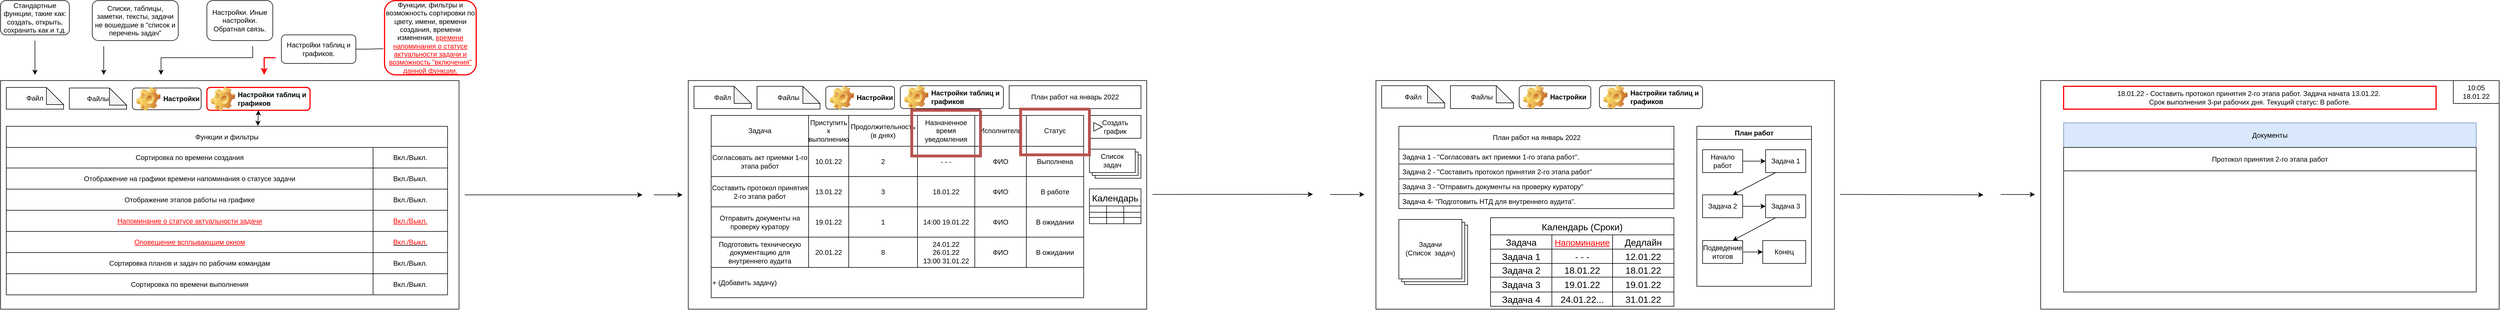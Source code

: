 <mxfile version="24.1.0" type="device">
  <diagram name="Страница — 1" id="wrcG8qeUlrA2TCnfavbC">
    <mxGraphModel dx="1114" dy="709" grid="1" gridSize="10" guides="1" tooltips="1" connect="1" arrows="1" fold="1" page="1" pageScale="1" pageWidth="1169" pageHeight="827" math="0" shadow="0">
      <root>
        <mxCell id="0" />
        <mxCell id="1" parent="0" />
        <mxCell id="ijdiBSMjXIEksHt79I9u-1" value="" style="rounded=0;whiteSpace=wrap;html=1;" parent="1" vertex="1">
          <mxGeometry x="2440" y="160" width="800" height="400" as="geometry" />
        </mxCell>
        <mxCell id="ijdiBSMjXIEksHt79I9u-2" value="" style="rounded=0;whiteSpace=wrap;html=1;" parent="1" vertex="1">
          <mxGeometry x="1240" y="160" width="800" height="400" as="geometry" />
        </mxCell>
        <mxCell id="ijdiBSMjXIEksHt79I9u-3" value="" style="rounded=0;whiteSpace=wrap;html=1;" parent="1" vertex="1">
          <mxGeometry x="40" y="160" width="800" height="400" as="geometry" />
        </mxCell>
        <mxCell id="ijdiBSMjXIEksHt79I9u-16" value="" style="verticalLabelPosition=bottom;verticalAlign=top;html=1;shape=mxgraph.basic.layered_rect;dx=10;outlineConnect=0;whiteSpace=wrap;" parent="1" vertex="1">
          <mxGeometry x="2480" y="403" width="120" height="114" as="geometry" />
        </mxCell>
        <mxCell id="ijdiBSMjXIEksHt79I9u-17" value="Задачи (Список&amp;nbsp; задач)" style="text;html=1;align=center;verticalAlign=middle;whiteSpace=wrap;rounded=0;" parent="1" vertex="1">
          <mxGeometry x="2490" y="424" width="90" height="60" as="geometry" />
        </mxCell>
        <mxCell id="ijdiBSMjXIEksHt79I9u-18" value="Календарь (Сроки)" style="shape=table;startSize=30;container=1;collapsible=0;childLayout=tableLayout;strokeColor=default;fontSize=16;" parent="1" vertex="1">
          <mxGeometry x="2640" y="400" width="320" height="155" as="geometry" />
        </mxCell>
        <mxCell id="SkQsY1CltA6RGCCleW-o-102" style="shape=tableRow;horizontal=0;startSize=0;swimlaneHead=0;swimlaneBody=0;strokeColor=inherit;top=0;left=0;bottom=0;right=0;collapsible=0;dropTarget=0;fillColor=none;points=[[0,0.5],[1,0.5]];portConstraint=eastwest;fontSize=16;" vertex="1" parent="ijdiBSMjXIEksHt79I9u-18">
          <mxGeometry y="30" width="320" height="25" as="geometry" />
        </mxCell>
        <mxCell id="SkQsY1CltA6RGCCleW-o-103" value="Задача" style="shape=partialRectangle;html=1;whiteSpace=wrap;connectable=0;strokeColor=inherit;overflow=hidden;fillColor=none;top=0;left=0;bottom=0;right=0;pointerEvents=1;fontSize=16;" vertex="1" parent="SkQsY1CltA6RGCCleW-o-102">
          <mxGeometry width="107" height="25" as="geometry">
            <mxRectangle width="107" height="25" as="alternateBounds" />
          </mxGeometry>
        </mxCell>
        <mxCell id="SkQsY1CltA6RGCCleW-o-104" value="&lt;font color=&quot;#ff0000&quot; style=&quot;font-size: 15px;&quot;&gt;&lt;u&gt;Напоминание&lt;/u&gt;&lt;/font&gt;" style="shape=partialRectangle;html=1;whiteSpace=wrap;connectable=0;strokeColor=inherit;overflow=hidden;fillColor=none;top=0;left=0;bottom=0;right=0;pointerEvents=1;fontSize=16;" vertex="1" parent="SkQsY1CltA6RGCCleW-o-102">
          <mxGeometry x="107" width="106" height="25" as="geometry">
            <mxRectangle width="106" height="25" as="alternateBounds" />
          </mxGeometry>
        </mxCell>
        <mxCell id="SkQsY1CltA6RGCCleW-o-105" value="Дедлайн" style="shape=partialRectangle;html=1;whiteSpace=wrap;connectable=0;strokeColor=inherit;overflow=hidden;fillColor=none;top=0;left=0;bottom=0;right=0;pointerEvents=1;fontSize=16;" vertex="1" parent="SkQsY1CltA6RGCCleW-o-102">
          <mxGeometry x="213" width="107" height="25" as="geometry">
            <mxRectangle width="107" height="25" as="alternateBounds" />
          </mxGeometry>
        </mxCell>
        <mxCell id="ijdiBSMjXIEksHt79I9u-19" value="" style="shape=tableRow;horizontal=0;startSize=0;swimlaneHead=0;swimlaneBody=0;strokeColor=inherit;top=0;left=0;bottom=0;right=0;collapsible=0;dropTarget=0;fillColor=none;points=[[0,0.5],[1,0.5]];portConstraint=eastwest;fontSize=16;" parent="ijdiBSMjXIEksHt79I9u-18" vertex="1">
          <mxGeometry y="55" width="320" height="25" as="geometry" />
        </mxCell>
        <mxCell id="ijdiBSMjXIEksHt79I9u-20" value="Задача 1" style="shape=partialRectangle;html=1;whiteSpace=wrap;connectable=0;strokeColor=inherit;overflow=hidden;fillColor=none;top=0;left=0;bottom=0;right=0;pointerEvents=1;fontSize=16;" parent="ijdiBSMjXIEksHt79I9u-19" vertex="1">
          <mxGeometry width="107" height="25" as="geometry">
            <mxRectangle width="107" height="25" as="alternateBounds" />
          </mxGeometry>
        </mxCell>
        <mxCell id="ijdiBSMjXIEksHt79I9u-21" value="- - -" style="shape=partialRectangle;html=1;whiteSpace=wrap;connectable=0;strokeColor=inherit;overflow=hidden;fillColor=none;top=0;left=0;bottom=0;right=0;pointerEvents=1;fontSize=16;" parent="ijdiBSMjXIEksHt79I9u-19" vertex="1">
          <mxGeometry x="107" width="106" height="25" as="geometry">
            <mxRectangle width="106" height="25" as="alternateBounds" />
          </mxGeometry>
        </mxCell>
        <mxCell id="ijdiBSMjXIEksHt79I9u-22" value="12.01.22" style="shape=partialRectangle;html=1;whiteSpace=wrap;connectable=0;strokeColor=inherit;overflow=hidden;fillColor=none;top=0;left=0;bottom=0;right=0;pointerEvents=1;fontSize=16;" parent="ijdiBSMjXIEksHt79I9u-19" vertex="1">
          <mxGeometry x="213" width="107" height="25" as="geometry">
            <mxRectangle width="107" height="25" as="alternateBounds" />
          </mxGeometry>
        </mxCell>
        <mxCell id="ijdiBSMjXIEksHt79I9u-23" value="" style="shape=tableRow;horizontal=0;startSize=0;swimlaneHead=0;swimlaneBody=0;strokeColor=inherit;top=0;left=0;bottom=0;right=0;collapsible=0;dropTarget=0;fillColor=none;points=[[0,0.5],[1,0.5]];portConstraint=eastwest;fontSize=16;" parent="ijdiBSMjXIEksHt79I9u-18" vertex="1">
          <mxGeometry y="80" width="320" height="24" as="geometry" />
        </mxCell>
        <mxCell id="ijdiBSMjXIEksHt79I9u-24" value="Задача 2" style="shape=partialRectangle;html=1;whiteSpace=wrap;connectable=0;strokeColor=inherit;overflow=hidden;fillColor=none;top=0;left=0;bottom=0;right=0;pointerEvents=1;fontSize=16;" parent="ijdiBSMjXIEksHt79I9u-23" vertex="1">
          <mxGeometry width="107" height="24" as="geometry">
            <mxRectangle width="107" height="24" as="alternateBounds" />
          </mxGeometry>
        </mxCell>
        <mxCell id="ijdiBSMjXIEksHt79I9u-25" value="18.01.22" style="shape=partialRectangle;html=1;whiteSpace=wrap;connectable=0;strokeColor=inherit;overflow=hidden;fillColor=none;top=0;left=0;bottom=0;right=0;pointerEvents=1;fontSize=16;" parent="ijdiBSMjXIEksHt79I9u-23" vertex="1">
          <mxGeometry x="107" width="106" height="24" as="geometry">
            <mxRectangle width="106" height="24" as="alternateBounds" />
          </mxGeometry>
        </mxCell>
        <mxCell id="ijdiBSMjXIEksHt79I9u-26" value="18.01.22" style="shape=partialRectangle;html=1;whiteSpace=wrap;connectable=0;strokeColor=inherit;overflow=hidden;fillColor=none;top=0;left=0;bottom=0;right=0;pointerEvents=1;fontSize=16;" parent="ijdiBSMjXIEksHt79I9u-23" vertex="1">
          <mxGeometry x="213" width="107" height="24" as="geometry">
            <mxRectangle width="107" height="24" as="alternateBounds" />
          </mxGeometry>
        </mxCell>
        <mxCell id="ijdiBSMjXIEksHt79I9u-27" value="" style="shape=tableRow;horizontal=0;startSize=0;swimlaneHead=0;swimlaneBody=0;strokeColor=inherit;top=0;left=0;bottom=0;right=0;collapsible=0;dropTarget=0;fillColor=none;points=[[0,0.5],[1,0.5]];portConstraint=eastwest;fontSize=16;" parent="ijdiBSMjXIEksHt79I9u-18" vertex="1">
          <mxGeometry y="104" width="320" height="26" as="geometry" />
        </mxCell>
        <mxCell id="ijdiBSMjXIEksHt79I9u-28" value="Задача 3" style="shape=partialRectangle;html=1;whiteSpace=wrap;connectable=0;strokeColor=inherit;overflow=hidden;fillColor=none;top=0;left=0;bottom=0;right=0;pointerEvents=1;fontSize=16;" parent="ijdiBSMjXIEksHt79I9u-27" vertex="1">
          <mxGeometry width="107" height="26" as="geometry">
            <mxRectangle width="107" height="26" as="alternateBounds" />
          </mxGeometry>
        </mxCell>
        <mxCell id="ijdiBSMjXIEksHt79I9u-29" value="19.01.22" style="shape=partialRectangle;html=1;whiteSpace=wrap;connectable=0;strokeColor=inherit;overflow=hidden;fillColor=none;top=0;left=0;bottom=0;right=0;pointerEvents=1;fontSize=16;" parent="ijdiBSMjXIEksHt79I9u-27" vertex="1">
          <mxGeometry x="107" width="106" height="26" as="geometry">
            <mxRectangle width="106" height="26" as="alternateBounds" />
          </mxGeometry>
        </mxCell>
        <mxCell id="ijdiBSMjXIEksHt79I9u-30" value="19.01.22" style="shape=partialRectangle;html=1;whiteSpace=wrap;connectable=0;strokeColor=inherit;overflow=hidden;fillColor=none;top=0;left=0;bottom=0;right=0;pointerEvents=1;fontSize=16;" parent="ijdiBSMjXIEksHt79I9u-27" vertex="1">
          <mxGeometry x="213" width="107" height="26" as="geometry">
            <mxRectangle width="107" height="26" as="alternateBounds" />
          </mxGeometry>
        </mxCell>
        <mxCell id="SkQsY1CltA6RGCCleW-o-97" style="shape=tableRow;horizontal=0;startSize=0;swimlaneHead=0;swimlaneBody=0;strokeColor=inherit;top=0;left=0;bottom=0;right=0;collapsible=0;dropTarget=0;fillColor=none;points=[[0,0.5],[1,0.5]];portConstraint=eastwest;fontSize=16;" vertex="1" parent="ijdiBSMjXIEksHt79I9u-18">
          <mxGeometry y="130" width="320" height="25" as="geometry" />
        </mxCell>
        <mxCell id="SkQsY1CltA6RGCCleW-o-98" value="Задача 4" style="shape=partialRectangle;html=1;whiteSpace=wrap;connectable=0;strokeColor=inherit;overflow=hidden;fillColor=none;top=0;left=0;bottom=0;right=0;pointerEvents=1;fontSize=16;" vertex="1" parent="SkQsY1CltA6RGCCleW-o-97">
          <mxGeometry width="107" height="25" as="geometry">
            <mxRectangle width="107" height="25" as="alternateBounds" />
          </mxGeometry>
        </mxCell>
        <mxCell id="SkQsY1CltA6RGCCleW-o-99" value="24.01.22..." style="shape=partialRectangle;html=1;whiteSpace=wrap;connectable=0;strokeColor=inherit;overflow=hidden;fillColor=none;top=0;left=0;bottom=0;right=0;pointerEvents=1;fontSize=16;" vertex="1" parent="SkQsY1CltA6RGCCleW-o-97">
          <mxGeometry x="107" width="106" height="25" as="geometry">
            <mxRectangle width="106" height="25" as="alternateBounds" />
          </mxGeometry>
        </mxCell>
        <mxCell id="SkQsY1CltA6RGCCleW-o-100" value="31.01.22" style="shape=partialRectangle;html=1;whiteSpace=wrap;connectable=0;strokeColor=inherit;overflow=hidden;fillColor=none;top=0;left=0;bottom=0;right=0;pointerEvents=1;fontSize=16;" vertex="1" parent="SkQsY1CltA6RGCCleW-o-97">
          <mxGeometry x="213" width="107" height="25" as="geometry">
            <mxRectangle width="107" height="25" as="alternateBounds" />
          </mxGeometry>
        </mxCell>
        <mxCell id="ijdiBSMjXIEksHt79I9u-31" value="Настройки" style="label;whiteSpace=wrap;html=1;image=img/clipart/Gear_128x128.png" parent="1" vertex="1">
          <mxGeometry x="2690" y="169" width="125" height="40" as="geometry" />
        </mxCell>
        <mxCell id="ijdiBSMjXIEksHt79I9u-41" value="План работ на январь 2022" style="swimlane;fontStyle=0;childLayout=stackLayout;horizontal=1;startSize=40;fillColor=none;horizontalStack=0;resizeParent=1;resizeParentMax=0;resizeLast=0;collapsible=1;marginBottom=0;html=1;" parent="1" vertex="1">
          <mxGeometry x="2480" y="240" width="480" height="144" as="geometry">
            <mxRectangle x="80" y="240" width="90" height="40" as="alternateBounds" />
          </mxGeometry>
        </mxCell>
        <mxCell id="ijdiBSMjXIEksHt79I9u-42" value="Задача 1 - &quot;Согласовать акт приемки 1-го этапа работ&quot;." style="text;strokeColor=default;fillColor=none;align=left;verticalAlign=top;spacingLeft=4;spacingRight=4;overflow=hidden;rotatable=0;points=[[0,0.5],[1,0.5]];portConstraint=eastwest;whiteSpace=wrap;html=1;" parent="ijdiBSMjXIEksHt79I9u-41" vertex="1">
          <mxGeometry y="40" width="480" height="26" as="geometry" />
        </mxCell>
        <mxCell id="ijdiBSMjXIEksHt79I9u-43" value="Задача 2 - &quot;Составить протокол принятия 2-го этапа работ&quot;" style="text;strokeColor=default;fillColor=none;align=left;verticalAlign=top;spacingLeft=4;spacingRight=4;overflow=hidden;rotatable=0;points=[[0,0.5],[1,0.5]];portConstraint=eastwest;whiteSpace=wrap;html=1;" parent="ijdiBSMjXIEksHt79I9u-41" vertex="1">
          <mxGeometry y="66" width="480" height="26" as="geometry" />
        </mxCell>
        <mxCell id="ijdiBSMjXIEksHt79I9u-44" value="Задача 3 - &quot;Отправить документы на проверку куратору&quot;" style="text;strokeColor=default;fillColor=none;align=left;verticalAlign=top;spacingLeft=4;spacingRight=4;overflow=hidden;rotatable=0;points=[[0,0.5],[1,0.5]];portConstraint=eastwest;whiteSpace=wrap;html=1;labelBorderColor=none;" parent="ijdiBSMjXIEksHt79I9u-41" vertex="1">
          <mxGeometry y="92" width="480" height="26" as="geometry" />
        </mxCell>
        <mxCell id="SkQsY1CltA6RGCCleW-o-2" value="Задача 4- &quot;Подготовить НТД для внутреннего аудита&quot;." style="text;strokeColor=default;fillColor=none;align=left;verticalAlign=top;spacingLeft=4;spacingRight=4;overflow=hidden;rotatable=0;points=[[0,0.5],[1,0.5]];portConstraint=eastwest;whiteSpace=wrap;html=1;labelBorderColor=none;" vertex="1" parent="ijdiBSMjXIEksHt79I9u-41">
          <mxGeometry y="118" width="480" height="26" as="geometry" />
        </mxCell>
        <mxCell id="ijdiBSMjXIEksHt79I9u-50" value="Функции, фильтры и возможность сортировки по цвету, имени, времени создания, времени изменения,&amp;nbsp;&lt;font color=&quot;#ff0000&quot;&gt;&lt;u&gt;времени напоминания о статусе актуальности задачи и возможность &quot;включения&quot; данной функции.&lt;/u&gt;&lt;/font&gt;" style="rounded=1;whiteSpace=wrap;html=1;strokeColor=#FF0000;strokeWidth=2;" parent="1" vertex="1">
          <mxGeometry x="710" y="20" width="160" height="130" as="geometry" />
        </mxCell>
        <mxCell id="ijdiBSMjXIEksHt79I9u-55" value="Настройки. Иные настройки. Обратная связь." style="rounded=1;whiteSpace=wrap;html=1;" parent="1" vertex="1">
          <mxGeometry x="400" y="20" width="115" height="70" as="geometry" />
        </mxCell>
        <mxCell id="vGs2cDwpTkm4cy82NsCu-1" value="" style="childLayout=tableLayout;recursiveResize=0;shadow=0;fillColor=none;" parent="1" vertex="1">
          <mxGeometry x="1280" y="221" width="650" height="319" as="geometry" />
        </mxCell>
        <mxCell id="vGs2cDwpTkm4cy82NsCu-2" value="" style="shape=tableRow;horizontal=0;startSize=0;swimlaneHead=0;swimlaneBody=0;top=0;left=0;bottom=0;right=0;dropTarget=0;collapsible=0;recursiveResize=0;expand=0;fontStyle=0;fillColor=none;strokeColor=inherit;" parent="vGs2cDwpTkm4cy82NsCu-1" vertex="1">
          <mxGeometry width="650" height="54" as="geometry" />
        </mxCell>
        <mxCell id="vGs2cDwpTkm4cy82NsCu-3" value="Задача" style="connectable=0;recursiveResize=0;strokeColor=inherit;fillColor=none;align=center;whiteSpace=wrap;html=1;" parent="vGs2cDwpTkm4cy82NsCu-2" vertex="1">
          <mxGeometry width="170" height="54" as="geometry">
            <mxRectangle width="170" height="54" as="alternateBounds" />
          </mxGeometry>
        </mxCell>
        <mxCell id="vGs2cDwpTkm4cy82NsCu-4" value="Приступить к выполнению" style="connectable=0;recursiveResize=0;strokeColor=inherit;fillColor=none;align=center;whiteSpace=wrap;html=1;" parent="vGs2cDwpTkm4cy82NsCu-2" vertex="1">
          <mxGeometry x="170" width="70" height="54" as="geometry">
            <mxRectangle width="70" height="54" as="alternateBounds" />
          </mxGeometry>
        </mxCell>
        <mxCell id="vGs2cDwpTkm4cy82NsCu-5" value="Продолжительность (в днях)" style="connectable=0;recursiveResize=0;strokeColor=inherit;fillColor=none;align=center;whiteSpace=wrap;html=1;" parent="vGs2cDwpTkm4cy82NsCu-2" vertex="1">
          <mxGeometry x="240" width="120" height="54" as="geometry">
            <mxRectangle width="120" height="54" as="alternateBounds" />
          </mxGeometry>
        </mxCell>
        <mxCell id="vGs2cDwpTkm4cy82NsCu-14" value="Назначенное время уведомления" style="connectable=0;recursiveResize=0;strokeColor=inherit;fillColor=none;align=center;whiteSpace=wrap;html=1;" parent="vGs2cDwpTkm4cy82NsCu-2" vertex="1">
          <mxGeometry x="360" width="100" height="54" as="geometry">
            <mxRectangle width="100" height="54" as="alternateBounds" />
          </mxGeometry>
        </mxCell>
        <mxCell id="vGs2cDwpTkm4cy82NsCu-42" value="Исполнитель" style="connectable=0;recursiveResize=0;strokeColor=inherit;fillColor=none;align=center;whiteSpace=wrap;html=1;" parent="vGs2cDwpTkm4cy82NsCu-2" vertex="1">
          <mxGeometry x="460" width="90" height="54" as="geometry">
            <mxRectangle width="90" height="54" as="alternateBounds" />
          </mxGeometry>
        </mxCell>
        <mxCell id="vGs2cDwpTkm4cy82NsCu-45" value="Статус" style="connectable=0;recursiveResize=0;strokeColor=inherit;fillColor=none;align=center;whiteSpace=wrap;html=1;" parent="vGs2cDwpTkm4cy82NsCu-2" vertex="1">
          <mxGeometry x="550" width="100" height="54" as="geometry">
            <mxRectangle width="100" height="54" as="alternateBounds" />
          </mxGeometry>
        </mxCell>
        <mxCell id="vGs2cDwpTkm4cy82NsCu-6" style="shape=tableRow;horizontal=0;startSize=0;swimlaneHead=0;swimlaneBody=0;top=0;left=0;bottom=0;right=0;dropTarget=0;collapsible=0;recursiveResize=0;expand=0;fontStyle=0;fillColor=none;strokeColor=inherit;" parent="vGs2cDwpTkm4cy82NsCu-1" vertex="1">
          <mxGeometry y="54" width="650" height="53" as="geometry" />
        </mxCell>
        <mxCell id="vGs2cDwpTkm4cy82NsCu-7" value="&lt;span style=&quot;text-align: left;&quot;&gt;Согласовать акт приемки 1-го этапа работ&lt;/span&gt;" style="connectable=0;recursiveResize=0;strokeColor=inherit;fillColor=none;align=center;whiteSpace=wrap;html=1;" parent="vGs2cDwpTkm4cy82NsCu-6" vertex="1">
          <mxGeometry width="170" height="53" as="geometry">
            <mxRectangle width="170" height="53" as="alternateBounds" />
          </mxGeometry>
        </mxCell>
        <mxCell id="vGs2cDwpTkm4cy82NsCu-8" value="10.01.22" style="connectable=0;recursiveResize=0;strokeColor=inherit;fillColor=none;align=center;whiteSpace=wrap;html=1;" parent="vGs2cDwpTkm4cy82NsCu-6" vertex="1">
          <mxGeometry x="170" width="70" height="53" as="geometry">
            <mxRectangle width="70" height="53" as="alternateBounds" />
          </mxGeometry>
        </mxCell>
        <mxCell id="vGs2cDwpTkm4cy82NsCu-9" value="2" style="connectable=0;recursiveResize=0;strokeColor=inherit;fillColor=none;align=center;whiteSpace=wrap;html=1;" parent="vGs2cDwpTkm4cy82NsCu-6" vertex="1">
          <mxGeometry x="240" width="120" height="53" as="geometry">
            <mxRectangle width="120" height="53" as="alternateBounds" />
          </mxGeometry>
        </mxCell>
        <mxCell id="vGs2cDwpTkm4cy82NsCu-15" value="- - -" style="connectable=0;recursiveResize=0;strokeColor=inherit;fillColor=none;align=center;whiteSpace=wrap;html=1;" parent="vGs2cDwpTkm4cy82NsCu-6" vertex="1">
          <mxGeometry x="360" width="100" height="53" as="geometry">
            <mxRectangle width="100" height="53" as="alternateBounds" />
          </mxGeometry>
        </mxCell>
        <mxCell id="vGs2cDwpTkm4cy82NsCu-43" value="ФИО" style="connectable=0;recursiveResize=0;strokeColor=inherit;fillColor=none;align=center;whiteSpace=wrap;html=1;" parent="vGs2cDwpTkm4cy82NsCu-6" vertex="1">
          <mxGeometry x="460" width="90" height="53" as="geometry">
            <mxRectangle width="90" height="53" as="alternateBounds" />
          </mxGeometry>
        </mxCell>
        <mxCell id="vGs2cDwpTkm4cy82NsCu-46" value="Выполнена" style="connectable=0;recursiveResize=0;strokeColor=inherit;fillColor=none;align=center;whiteSpace=wrap;html=1;" parent="vGs2cDwpTkm4cy82NsCu-6" vertex="1">
          <mxGeometry x="550" width="100" height="53" as="geometry">
            <mxRectangle width="100" height="53" as="alternateBounds" />
          </mxGeometry>
        </mxCell>
        <mxCell id="vGs2cDwpTkm4cy82NsCu-10" style="shape=tableRow;horizontal=0;startSize=0;swimlaneHead=0;swimlaneBody=0;top=0;left=0;bottom=0;right=0;dropTarget=0;collapsible=0;recursiveResize=0;expand=0;fontStyle=0;fillColor=none;strokeColor=inherit;" parent="vGs2cDwpTkm4cy82NsCu-1" vertex="1">
          <mxGeometry y="107" width="650" height="53" as="geometry" />
        </mxCell>
        <mxCell id="vGs2cDwpTkm4cy82NsCu-11" value="&lt;span style=&quot;text-align: left;&quot;&gt;Составить протокол принятия 2-го этапа работ&lt;/span&gt;" style="connectable=0;recursiveResize=0;strokeColor=inherit;fillColor=none;align=center;whiteSpace=wrap;html=1;" parent="vGs2cDwpTkm4cy82NsCu-10" vertex="1">
          <mxGeometry width="170" height="53" as="geometry">
            <mxRectangle width="170" height="53" as="alternateBounds" />
          </mxGeometry>
        </mxCell>
        <mxCell id="vGs2cDwpTkm4cy82NsCu-12" value="13.01.22" style="connectable=0;recursiveResize=0;strokeColor=inherit;fillColor=none;align=center;whiteSpace=wrap;html=1;" parent="vGs2cDwpTkm4cy82NsCu-10" vertex="1">
          <mxGeometry x="170" width="70" height="53" as="geometry">
            <mxRectangle width="70" height="53" as="alternateBounds" />
          </mxGeometry>
        </mxCell>
        <mxCell id="vGs2cDwpTkm4cy82NsCu-13" value="3" style="connectable=0;recursiveResize=0;strokeColor=inherit;fillColor=none;align=center;whiteSpace=wrap;html=1;" parent="vGs2cDwpTkm4cy82NsCu-10" vertex="1">
          <mxGeometry x="240" width="120" height="53" as="geometry">
            <mxRectangle width="120" height="53" as="alternateBounds" />
          </mxGeometry>
        </mxCell>
        <mxCell id="vGs2cDwpTkm4cy82NsCu-16" value="18.01.22" style="connectable=0;recursiveResize=0;strokeColor=inherit;fillColor=none;align=center;whiteSpace=wrap;html=1;" parent="vGs2cDwpTkm4cy82NsCu-10" vertex="1">
          <mxGeometry x="360" width="100" height="53" as="geometry">
            <mxRectangle width="100" height="53" as="alternateBounds" />
          </mxGeometry>
        </mxCell>
        <mxCell id="vGs2cDwpTkm4cy82NsCu-44" value="ФИО" style="connectable=0;recursiveResize=0;strokeColor=inherit;fillColor=none;align=center;whiteSpace=wrap;html=1;" parent="vGs2cDwpTkm4cy82NsCu-10" vertex="1">
          <mxGeometry x="460" width="90" height="53" as="geometry">
            <mxRectangle width="90" height="53" as="alternateBounds" />
          </mxGeometry>
        </mxCell>
        <mxCell id="vGs2cDwpTkm4cy82NsCu-47" value="В работе" style="connectable=0;recursiveResize=0;strokeColor=inherit;fillColor=none;align=center;whiteSpace=wrap;html=1;" parent="vGs2cDwpTkm4cy82NsCu-10" vertex="1">
          <mxGeometry x="550" width="100" height="53" as="geometry">
            <mxRectangle width="100" height="53" as="alternateBounds" />
          </mxGeometry>
        </mxCell>
        <mxCell id="vGs2cDwpTkm4cy82NsCu-48" style="shape=tableRow;horizontal=0;startSize=0;swimlaneHead=0;swimlaneBody=0;top=0;left=0;bottom=0;right=0;dropTarget=0;collapsible=0;recursiveResize=0;expand=0;fontStyle=0;fillColor=none;strokeColor=inherit;" parent="vGs2cDwpTkm4cy82NsCu-1" vertex="1">
          <mxGeometry y="160" width="650" height="53" as="geometry" />
        </mxCell>
        <mxCell id="vGs2cDwpTkm4cy82NsCu-49" value="&lt;span style=&quot;text-align: left;&quot;&gt;Отправить документы на проверку куратору&lt;/span&gt;" style="connectable=0;recursiveResize=0;strokeColor=inherit;fillColor=none;align=center;whiteSpace=wrap;html=1;" parent="vGs2cDwpTkm4cy82NsCu-48" vertex="1">
          <mxGeometry width="170" height="53" as="geometry">
            <mxRectangle width="170" height="53" as="alternateBounds" />
          </mxGeometry>
        </mxCell>
        <mxCell id="vGs2cDwpTkm4cy82NsCu-50" value="19.01.22" style="connectable=0;recursiveResize=0;strokeColor=inherit;fillColor=none;align=center;whiteSpace=wrap;html=1;" parent="vGs2cDwpTkm4cy82NsCu-48" vertex="1">
          <mxGeometry x="170" width="70" height="53" as="geometry">
            <mxRectangle width="70" height="53" as="alternateBounds" />
          </mxGeometry>
        </mxCell>
        <mxCell id="vGs2cDwpTkm4cy82NsCu-51" value="1" style="connectable=0;recursiveResize=0;strokeColor=inherit;fillColor=none;align=center;whiteSpace=wrap;html=1;" parent="vGs2cDwpTkm4cy82NsCu-48" vertex="1">
          <mxGeometry x="240" width="120" height="53" as="geometry">
            <mxRectangle width="120" height="53" as="alternateBounds" />
          </mxGeometry>
        </mxCell>
        <mxCell id="vGs2cDwpTkm4cy82NsCu-52" value="14:00 19.01.22" style="connectable=0;recursiveResize=0;strokeColor=inherit;fillColor=none;align=center;whiteSpace=wrap;html=1;" parent="vGs2cDwpTkm4cy82NsCu-48" vertex="1">
          <mxGeometry x="360" width="100" height="53" as="geometry">
            <mxRectangle width="100" height="53" as="alternateBounds" />
          </mxGeometry>
        </mxCell>
        <mxCell id="vGs2cDwpTkm4cy82NsCu-53" value="ФИО" style="connectable=0;recursiveResize=0;strokeColor=inherit;fillColor=none;align=center;whiteSpace=wrap;html=1;" parent="vGs2cDwpTkm4cy82NsCu-48" vertex="1">
          <mxGeometry x="460" width="90" height="53" as="geometry">
            <mxRectangle width="90" height="53" as="alternateBounds" />
          </mxGeometry>
        </mxCell>
        <mxCell id="vGs2cDwpTkm4cy82NsCu-54" value="В ожидании" style="connectable=0;recursiveResize=0;strokeColor=inherit;fillColor=none;align=center;whiteSpace=wrap;html=1;" parent="vGs2cDwpTkm4cy82NsCu-48" vertex="1">
          <mxGeometry x="550" width="100" height="53" as="geometry">
            <mxRectangle width="100" height="53" as="alternateBounds" />
          </mxGeometry>
        </mxCell>
        <mxCell id="SkQsY1CltA6RGCCleW-o-28" style="shape=tableRow;horizontal=0;startSize=0;swimlaneHead=0;swimlaneBody=0;top=0;left=0;bottom=0;right=0;dropTarget=0;collapsible=0;recursiveResize=0;expand=0;fontStyle=0;fillColor=none;strokeColor=inherit;" vertex="1" parent="vGs2cDwpTkm4cy82NsCu-1">
          <mxGeometry y="213" width="650" height="53" as="geometry" />
        </mxCell>
        <mxCell id="SkQsY1CltA6RGCCleW-o-29" value="Подготовить техническую документацию для внутреннего аудита" style="connectable=0;recursiveResize=0;strokeColor=inherit;fillColor=none;align=center;whiteSpace=wrap;html=1;" vertex="1" parent="SkQsY1CltA6RGCCleW-o-28">
          <mxGeometry width="170" height="53" as="geometry">
            <mxRectangle width="170" height="53" as="alternateBounds" />
          </mxGeometry>
        </mxCell>
        <mxCell id="SkQsY1CltA6RGCCleW-o-30" value="20.01.22" style="connectable=0;recursiveResize=0;strokeColor=inherit;fillColor=none;align=center;whiteSpace=wrap;html=1;" vertex="1" parent="SkQsY1CltA6RGCCleW-o-28">
          <mxGeometry x="170" width="70" height="53" as="geometry">
            <mxRectangle width="70" height="53" as="alternateBounds" />
          </mxGeometry>
        </mxCell>
        <mxCell id="SkQsY1CltA6RGCCleW-o-31" value="8" style="connectable=0;recursiveResize=0;strokeColor=inherit;fillColor=none;align=center;whiteSpace=wrap;html=1;" vertex="1" parent="SkQsY1CltA6RGCCleW-o-28">
          <mxGeometry x="240" width="120" height="53" as="geometry">
            <mxRectangle width="120" height="53" as="alternateBounds" />
          </mxGeometry>
        </mxCell>
        <mxCell id="SkQsY1CltA6RGCCleW-o-32" value="24.01.22&lt;br&gt;26.01.22&lt;br&gt;13:00 31.01.22" style="connectable=0;recursiveResize=0;strokeColor=inherit;fillColor=none;align=center;whiteSpace=wrap;html=1;" vertex="1" parent="SkQsY1CltA6RGCCleW-o-28">
          <mxGeometry x="360" width="100" height="53" as="geometry">
            <mxRectangle width="100" height="53" as="alternateBounds" />
          </mxGeometry>
        </mxCell>
        <mxCell id="SkQsY1CltA6RGCCleW-o-33" value="ФИО" style="connectable=0;recursiveResize=0;strokeColor=inherit;fillColor=none;align=center;whiteSpace=wrap;html=1;" vertex="1" parent="SkQsY1CltA6RGCCleW-o-28">
          <mxGeometry x="460" width="90" height="53" as="geometry">
            <mxRectangle width="90" height="53" as="alternateBounds" />
          </mxGeometry>
        </mxCell>
        <mxCell id="SkQsY1CltA6RGCCleW-o-34" value="В ожидании" style="connectable=0;recursiveResize=0;strokeColor=inherit;fillColor=none;align=center;whiteSpace=wrap;html=1;" vertex="1" parent="SkQsY1CltA6RGCCleW-o-28">
          <mxGeometry x="550" width="100" height="53" as="geometry">
            <mxRectangle width="100" height="53" as="alternateBounds" />
          </mxGeometry>
        </mxCell>
        <mxCell id="SkQsY1CltA6RGCCleW-o-35" style="shape=tableRow;horizontal=0;startSize=0;swimlaneHead=0;swimlaneBody=0;top=0;left=0;bottom=0;right=0;dropTarget=0;collapsible=0;recursiveResize=0;expand=0;fontStyle=0;fillColor=none;strokeColor=inherit;" vertex="1" parent="vGs2cDwpTkm4cy82NsCu-1">
          <mxGeometry y="266" width="650" height="53" as="geometry" />
        </mxCell>
        <mxCell id="SkQsY1CltA6RGCCleW-o-36" value="+ (Добавить задачу)" style="connectable=0;recursiveResize=0;strokeColor=inherit;fillColor=none;align=left;whiteSpace=wrap;html=1;rowspan=1;colspan=6;" vertex="1" parent="SkQsY1CltA6RGCCleW-o-35">
          <mxGeometry width="650" height="53" as="geometry">
            <mxRectangle width="170" height="53" as="alternateBounds" />
          </mxGeometry>
        </mxCell>
        <mxCell id="SkQsY1CltA6RGCCleW-o-37" style="connectable=0;recursiveResize=0;strokeColor=inherit;fillColor=none;align=center;whiteSpace=wrap;html=1;" vertex="1" visible="0" parent="SkQsY1CltA6RGCCleW-o-35">
          <mxGeometry x="170" width="70" height="53" as="geometry">
            <mxRectangle width="70" height="53" as="alternateBounds" />
          </mxGeometry>
        </mxCell>
        <mxCell id="SkQsY1CltA6RGCCleW-o-38" style="connectable=0;recursiveResize=0;strokeColor=inherit;fillColor=none;align=center;whiteSpace=wrap;html=1;" vertex="1" visible="0" parent="SkQsY1CltA6RGCCleW-o-35">
          <mxGeometry x="240" width="120" height="53" as="geometry">
            <mxRectangle width="120" height="53" as="alternateBounds" />
          </mxGeometry>
        </mxCell>
        <mxCell id="SkQsY1CltA6RGCCleW-o-39" style="connectable=0;recursiveResize=0;strokeColor=inherit;fillColor=none;align=center;whiteSpace=wrap;html=1;" vertex="1" visible="0" parent="SkQsY1CltA6RGCCleW-o-35">
          <mxGeometry x="360" width="100" height="53" as="geometry">
            <mxRectangle width="100" height="53" as="alternateBounds" />
          </mxGeometry>
        </mxCell>
        <mxCell id="SkQsY1CltA6RGCCleW-o-40" style="connectable=0;recursiveResize=0;strokeColor=inherit;fillColor=none;align=center;whiteSpace=wrap;html=1;" vertex="1" visible="0" parent="SkQsY1CltA6RGCCleW-o-35">
          <mxGeometry x="460" width="90" height="53" as="geometry">
            <mxRectangle width="90" height="53" as="alternateBounds" />
          </mxGeometry>
        </mxCell>
        <mxCell id="SkQsY1CltA6RGCCleW-o-41" style="connectable=0;recursiveResize=0;strokeColor=inherit;fillColor=none;align=center;whiteSpace=wrap;html=1;" vertex="1" visible="0" parent="SkQsY1CltA6RGCCleW-o-35">
          <mxGeometry x="550" width="100" height="53" as="geometry">
            <mxRectangle width="100" height="53" as="alternateBounds" />
          </mxGeometry>
        </mxCell>
        <mxCell id="vGs2cDwpTkm4cy82NsCu-27" value="План работ" style="swimlane;whiteSpace=wrap;html=1;" parent="1" vertex="1">
          <mxGeometry x="3000" y="240" width="200" height="280" as="geometry" />
        </mxCell>
        <mxCell id="vGs2cDwpTkm4cy82NsCu-29" value="Начало работ" style="whiteSpace=wrap;html=1;" parent="vGs2cDwpTkm4cy82NsCu-27" vertex="1">
          <mxGeometry x="10" y="41" width="70" height="40" as="geometry" />
        </mxCell>
        <mxCell id="vGs2cDwpTkm4cy82NsCu-30" value="Задача 1" style="whiteSpace=wrap;html=1;" parent="vGs2cDwpTkm4cy82NsCu-27" vertex="1">
          <mxGeometry x="120" y="41" width="70" height="40" as="geometry" />
        </mxCell>
        <mxCell id="vGs2cDwpTkm4cy82NsCu-31" value="Задача 2" style="whiteSpace=wrap;html=1;" parent="vGs2cDwpTkm4cy82NsCu-27" vertex="1">
          <mxGeometry x="10" y="120" width="70" height="40" as="geometry" />
        </mxCell>
        <mxCell id="vGs2cDwpTkm4cy82NsCu-32" value="Задача 3" style="whiteSpace=wrap;html=1;" parent="vGs2cDwpTkm4cy82NsCu-27" vertex="1">
          <mxGeometry x="120" y="120" width="70" height="40" as="geometry" />
        </mxCell>
        <mxCell id="vGs2cDwpTkm4cy82NsCu-35" value="" style="endArrow=classic;html=1;rounded=0;exitX=1;exitY=0.5;exitDx=0;exitDy=0;entryX=0;entryY=0.5;entryDx=0;entryDy=0;" parent="vGs2cDwpTkm4cy82NsCu-27" source="vGs2cDwpTkm4cy82NsCu-29" target="vGs2cDwpTkm4cy82NsCu-30" edge="1">
          <mxGeometry width="50" height="50" relative="1" as="geometry">
            <mxPoint x="100" y="350" as="sourcePoint" />
            <mxPoint x="150" y="300" as="targetPoint" />
            <Array as="points" />
          </mxGeometry>
        </mxCell>
        <mxCell id="vGs2cDwpTkm4cy82NsCu-36" value="" style="endArrow=classic;html=1;rounded=0;exitX=0.25;exitY=1;exitDx=0;exitDy=0;entryX=0.75;entryY=0;entryDx=0;entryDy=0;" parent="vGs2cDwpTkm4cy82NsCu-27" source="vGs2cDwpTkm4cy82NsCu-30" target="vGs2cDwpTkm4cy82NsCu-31" edge="1">
          <mxGeometry width="50" height="50" relative="1" as="geometry">
            <mxPoint x="100" y="350" as="sourcePoint" />
            <mxPoint x="150" y="300" as="targetPoint" />
          </mxGeometry>
        </mxCell>
        <mxCell id="vGs2cDwpTkm4cy82NsCu-37" value="" style="endArrow=classic;html=1;rounded=0;exitX=1;exitY=0.5;exitDx=0;exitDy=0;entryX=0;entryY=0.5;entryDx=0;entryDy=0;" parent="vGs2cDwpTkm4cy82NsCu-27" source="vGs2cDwpTkm4cy82NsCu-31" target="vGs2cDwpTkm4cy82NsCu-32" edge="1">
          <mxGeometry width="50" height="50" relative="1" as="geometry">
            <mxPoint x="100" y="350" as="sourcePoint" />
            <mxPoint x="150" y="300" as="targetPoint" />
          </mxGeometry>
        </mxCell>
        <mxCell id="vGs2cDwpTkm4cy82NsCu-39" value="Конец" style="whiteSpace=wrap;html=1;" parent="vGs2cDwpTkm4cy82NsCu-27" vertex="1">
          <mxGeometry x="115" y="200" width="75" height="40" as="geometry" />
        </mxCell>
        <mxCell id="vGs2cDwpTkm4cy82NsCu-38" value="Подведение итогов" style="whiteSpace=wrap;html=1;" parent="1" vertex="1">
          <mxGeometry x="3010" y="440" width="70" height="40" as="geometry" />
        </mxCell>
        <mxCell id="vGs2cDwpTkm4cy82NsCu-40" value="" style="endArrow=classic;html=1;rounded=0;exitX=0.25;exitY=1;exitDx=0;exitDy=0;entryX=0.75;entryY=0;entryDx=0;entryDy=0;" parent="1" source="vGs2cDwpTkm4cy82NsCu-32" target="vGs2cDwpTkm4cy82NsCu-38" edge="1">
          <mxGeometry width="50" height="50" relative="1" as="geometry">
            <mxPoint x="2820" y="660" as="sourcePoint" />
            <mxPoint x="2870" y="610" as="targetPoint" />
          </mxGeometry>
        </mxCell>
        <mxCell id="vGs2cDwpTkm4cy82NsCu-41" value="" style="endArrow=classic;html=1;rounded=0;exitX=1;exitY=0.5;exitDx=0;exitDy=0;entryX=0;entryY=0.5;entryDx=0;entryDy=0;" parent="1" source="vGs2cDwpTkm4cy82NsCu-38" target="vGs2cDwpTkm4cy82NsCu-39" edge="1">
          <mxGeometry width="50" height="50" relative="1" as="geometry">
            <mxPoint x="2820" y="660" as="sourcePoint" />
            <mxPoint x="2870" y="610" as="targetPoint" />
          </mxGeometry>
        </mxCell>
        <mxCell id="vGs2cDwpTkm4cy82NsCu-62" value="План работ на январь 2022" style="rounded=0;whiteSpace=wrap;html=1;" parent="1" vertex="1">
          <mxGeometry x="1800" y="169" width="230" height="40" as="geometry" />
        </mxCell>
        <mxCell id="vGs2cDwpTkm4cy82NsCu-63" value="Файлы" style="shape=note;whiteSpace=wrap;html=1;backgroundOutline=1;darkOpacity=0.05;" parent="1" vertex="1">
          <mxGeometry x="2570" y="169" width="110" height="40" as="geometry" />
        </mxCell>
        <mxCell id="vGs2cDwpTkm4cy82NsCu-64" value="" style="verticalLabelPosition=bottom;verticalAlign=top;html=1;shape=mxgraph.basic.layered_rect;dx=10;outlineConnect=0;whiteSpace=wrap;" parent="1" vertex="1">
          <mxGeometry x="1940" y="280" width="90" height="51" as="geometry" />
        </mxCell>
        <mxCell id="vGs2cDwpTkm4cy82NsCu-65" value="Список задач" style="text;html=1;align=center;verticalAlign=middle;whiteSpace=wrap;rounded=0;" parent="1" vertex="1">
          <mxGeometry x="1950" y="280" width="60" height="40" as="geometry" />
        </mxCell>
        <mxCell id="vGs2cDwpTkm4cy82NsCu-66" value="Настройки таблиц и графиков" style="label;whiteSpace=wrap;html=1;image=img/clipart/Gear_128x128.png" parent="1" vertex="1">
          <mxGeometry x="1610" y="169" width="180" height="40" as="geometry" />
        </mxCell>
        <mxCell id="vGs2cDwpTkm4cy82NsCu-67" value="Настройки" style="label;whiteSpace=wrap;html=1;image=img/clipart/Gear_128x128.png" parent="1" vertex="1">
          <mxGeometry x="1480" y="170" width="120" height="40" as="geometry" />
        </mxCell>
        <mxCell id="vGs2cDwpTkm4cy82NsCu-68" value="Создать график" style="html=1;whiteSpace=wrap;container=1;recursiveResize=0;collapsible=0;" parent="1" vertex="1">
          <mxGeometry x="1940" y="221" width="90" height="40" as="geometry" />
        </mxCell>
        <mxCell id="vGs2cDwpTkm4cy82NsCu-69" value="" style="triangle;html=1;whiteSpace=wrap;" parent="vGs2cDwpTkm4cy82NsCu-68" vertex="1">
          <mxGeometry x="7.5" y="12.5" width="15" height="15" as="geometry" />
        </mxCell>
        <mxCell id="vGs2cDwpTkm4cy82NsCu-70" value="Списки, таблицы, заметки, тексты, задачи не вошедшие в &quot;список и перечень задач&quot;" style="rounded=1;whiteSpace=wrap;html=1;" parent="1" vertex="1">
          <mxGeometry x="200" y="20" width="150" height="70" as="geometry" />
        </mxCell>
        <mxCell id="vGs2cDwpTkm4cy82NsCu-74" value="Файлы" style="shape=note;whiteSpace=wrap;html=1;backgroundOutline=1;darkOpacity=0.05;" parent="1" vertex="1">
          <mxGeometry x="1360" y="170" width="110" height="40" as="geometry" />
        </mxCell>
        <mxCell id="vGs2cDwpTkm4cy82NsCu-76" value="Календарь" style="shape=table;startSize=30;container=1;collapsible=0;childLayout=tableLayout;strokeColor=default;fontSize=16;" parent="1" vertex="1">
          <mxGeometry x="1940" y="349.5" width="90" height="61" as="geometry" />
        </mxCell>
        <mxCell id="vGs2cDwpTkm4cy82NsCu-77" value="" style="shape=tableRow;horizontal=0;startSize=0;swimlaneHead=0;swimlaneBody=0;strokeColor=inherit;top=0;left=0;bottom=0;right=0;collapsible=0;dropTarget=0;fillColor=none;points=[[0,0.5],[1,0.5]];portConstraint=eastwest;fontSize=16;" parent="vGs2cDwpTkm4cy82NsCu-76" vertex="1">
          <mxGeometry y="30" width="90" height="11" as="geometry" />
        </mxCell>
        <mxCell id="vGs2cDwpTkm4cy82NsCu-78" value="" style="shape=partialRectangle;html=1;whiteSpace=wrap;connectable=0;strokeColor=inherit;overflow=hidden;fillColor=none;top=0;left=0;bottom=0;right=0;pointerEvents=1;fontSize=16;" parent="vGs2cDwpTkm4cy82NsCu-77" vertex="1">
          <mxGeometry width="30" height="11" as="geometry">
            <mxRectangle width="30" height="11" as="alternateBounds" />
          </mxGeometry>
        </mxCell>
        <mxCell id="vGs2cDwpTkm4cy82NsCu-79" value="" style="shape=partialRectangle;html=1;whiteSpace=wrap;connectable=0;strokeColor=inherit;overflow=hidden;fillColor=none;top=0;left=0;bottom=0;right=0;pointerEvents=1;fontSize=16;" parent="vGs2cDwpTkm4cy82NsCu-77" vertex="1">
          <mxGeometry x="30" width="30" height="11" as="geometry">
            <mxRectangle width="30" height="11" as="alternateBounds" />
          </mxGeometry>
        </mxCell>
        <mxCell id="vGs2cDwpTkm4cy82NsCu-80" value="" style="shape=partialRectangle;html=1;whiteSpace=wrap;connectable=0;strokeColor=inherit;overflow=hidden;fillColor=none;top=0;left=0;bottom=0;right=0;pointerEvents=1;fontSize=16;" parent="vGs2cDwpTkm4cy82NsCu-77" vertex="1">
          <mxGeometry x="60" width="30" height="11" as="geometry">
            <mxRectangle width="30" height="11" as="alternateBounds" />
          </mxGeometry>
        </mxCell>
        <mxCell id="vGs2cDwpTkm4cy82NsCu-81" value="" style="shape=tableRow;horizontal=0;startSize=0;swimlaneHead=0;swimlaneBody=0;strokeColor=inherit;top=0;left=0;bottom=0;right=0;collapsible=0;dropTarget=0;fillColor=none;points=[[0,0.5],[1,0.5]];portConstraint=eastwest;fontSize=16;" parent="vGs2cDwpTkm4cy82NsCu-76" vertex="1">
          <mxGeometry y="41" width="90" height="9" as="geometry" />
        </mxCell>
        <mxCell id="vGs2cDwpTkm4cy82NsCu-82" value="" style="shape=partialRectangle;html=1;whiteSpace=wrap;connectable=0;strokeColor=inherit;overflow=hidden;fillColor=none;top=0;left=0;bottom=0;right=0;pointerEvents=1;fontSize=16;" parent="vGs2cDwpTkm4cy82NsCu-81" vertex="1">
          <mxGeometry width="30" height="9" as="geometry">
            <mxRectangle width="30" height="9" as="alternateBounds" />
          </mxGeometry>
        </mxCell>
        <mxCell id="vGs2cDwpTkm4cy82NsCu-83" value="" style="shape=partialRectangle;html=1;whiteSpace=wrap;connectable=0;strokeColor=inherit;overflow=hidden;fillColor=none;top=0;left=0;bottom=0;right=0;pointerEvents=1;fontSize=16;" parent="vGs2cDwpTkm4cy82NsCu-81" vertex="1">
          <mxGeometry x="30" width="30" height="9" as="geometry">
            <mxRectangle width="30" height="9" as="alternateBounds" />
          </mxGeometry>
        </mxCell>
        <mxCell id="vGs2cDwpTkm4cy82NsCu-84" value="" style="shape=partialRectangle;html=1;whiteSpace=wrap;connectable=0;strokeColor=inherit;overflow=hidden;fillColor=none;top=0;left=0;bottom=0;right=0;pointerEvents=1;fontSize=16;" parent="vGs2cDwpTkm4cy82NsCu-81" vertex="1">
          <mxGeometry x="60" width="30" height="9" as="geometry">
            <mxRectangle width="30" height="9" as="alternateBounds" />
          </mxGeometry>
        </mxCell>
        <mxCell id="vGs2cDwpTkm4cy82NsCu-85" value="" style="shape=tableRow;horizontal=0;startSize=0;swimlaneHead=0;swimlaneBody=0;strokeColor=inherit;top=0;left=0;bottom=0;right=0;collapsible=0;dropTarget=0;fillColor=none;points=[[0,0.5],[1,0.5]];portConstraint=eastwest;fontSize=16;" parent="vGs2cDwpTkm4cy82NsCu-76" vertex="1">
          <mxGeometry y="50" width="90" height="11" as="geometry" />
        </mxCell>
        <mxCell id="vGs2cDwpTkm4cy82NsCu-86" value="" style="shape=partialRectangle;html=1;whiteSpace=wrap;connectable=0;strokeColor=inherit;overflow=hidden;fillColor=none;top=0;left=0;bottom=0;right=0;pointerEvents=1;fontSize=16;" parent="vGs2cDwpTkm4cy82NsCu-85" vertex="1">
          <mxGeometry width="30" height="11" as="geometry">
            <mxRectangle width="30" height="11" as="alternateBounds" />
          </mxGeometry>
        </mxCell>
        <mxCell id="vGs2cDwpTkm4cy82NsCu-87" value="" style="shape=partialRectangle;html=1;whiteSpace=wrap;connectable=0;strokeColor=inherit;overflow=hidden;fillColor=none;top=0;left=0;bottom=0;right=0;pointerEvents=1;fontSize=16;" parent="vGs2cDwpTkm4cy82NsCu-85" vertex="1">
          <mxGeometry x="30" width="30" height="11" as="geometry">
            <mxRectangle width="30" height="11" as="alternateBounds" />
          </mxGeometry>
        </mxCell>
        <mxCell id="vGs2cDwpTkm4cy82NsCu-88" value="" style="shape=partialRectangle;html=1;whiteSpace=wrap;connectable=0;strokeColor=inherit;overflow=hidden;fillColor=none;top=0;left=0;bottom=0;right=0;pointerEvents=1;fontSize=16;" parent="vGs2cDwpTkm4cy82NsCu-85" vertex="1">
          <mxGeometry x="60" width="30" height="11" as="geometry">
            <mxRectangle width="30" height="11" as="alternateBounds" />
          </mxGeometry>
        </mxCell>
        <mxCell id="SkQsY1CltA6RGCCleW-o-10" value="Настройки" style="label;whiteSpace=wrap;html=1;image=img/clipart/Gear_128x128.png" vertex="1" parent="1">
          <mxGeometry x="270" y="173" width="120" height="38" as="geometry" />
        </mxCell>
        <mxCell id="SkQsY1CltA6RGCCleW-o-11" value="Файл" style="shape=note;whiteSpace=wrap;html=1;backgroundOutline=1;darkOpacity=0.05;" vertex="1" parent="1">
          <mxGeometry x="50" y="172" width="100" height="38" as="geometry" />
        </mxCell>
        <mxCell id="SkQsY1CltA6RGCCleW-o-20" value="Файл" style="shape=note;whiteSpace=wrap;html=1;backgroundOutline=1;darkOpacity=0.05;" vertex="1" parent="1">
          <mxGeometry x="1250" y="170" width="100" height="39" as="geometry" />
        </mxCell>
        <mxCell id="SkQsY1CltA6RGCCleW-o-42" value="Файл" style="shape=note;whiteSpace=wrap;html=1;backgroundOutline=1;darkOpacity=0.05;" vertex="1" parent="1">
          <mxGeometry x="2450" y="169" width="110" height="39" as="geometry" />
        </mxCell>
        <mxCell id="SkQsY1CltA6RGCCleW-o-43" value="Файлы" style="shape=note;whiteSpace=wrap;html=1;backgroundOutline=1;darkOpacity=0.05;" vertex="1" parent="1">
          <mxGeometry x="160" y="173" width="100" height="37" as="geometry" />
        </mxCell>
        <mxCell id="SkQsY1CltA6RGCCleW-o-48" value="" style="endArrow=none;html=1;rounded=0;fillColor=#f8cecc;strokeColor=#b85450;strokeWidth=5;" edge="1" parent="1">
          <mxGeometry width="50" height="50" relative="1" as="geometry">
            <mxPoint x="1750" y="212" as="sourcePoint" />
            <mxPoint x="1750" y="212" as="targetPoint" />
            <Array as="points">
              <mxPoint x="1750" y="292" />
              <mxPoint x="1630" y="292" />
              <mxPoint x="1630" y="212" />
            </Array>
          </mxGeometry>
        </mxCell>
        <mxCell id="SkQsY1CltA6RGCCleW-o-106" value="Стандартные функции, такие как: создать, открыть, сохранить как и т.д." style="rounded=1;whiteSpace=wrap;html=1;" vertex="1" parent="1">
          <mxGeometry x="40" y="20" width="120" height="60" as="geometry" />
        </mxCell>
        <mxCell id="SkQsY1CltA6RGCCleW-o-107" value="" style="endArrow=classic;html=1;rounded=0;" edge="1" parent="1">
          <mxGeometry width="50" height="50" relative="1" as="geometry">
            <mxPoint x="100" y="90" as="sourcePoint" />
            <mxPoint x="100" y="150" as="targetPoint" />
          </mxGeometry>
        </mxCell>
        <mxCell id="SkQsY1CltA6RGCCleW-o-108" value="" style="endArrow=classic;html=1;rounded=0;" edge="1" parent="1">
          <mxGeometry width="50" height="50" relative="1" as="geometry">
            <mxPoint x="220" y="100" as="sourcePoint" />
            <mxPoint x="220" y="150" as="targetPoint" />
          </mxGeometry>
        </mxCell>
        <mxCell id="SkQsY1CltA6RGCCleW-o-109" value="" style="endArrow=classic;html=1;rounded=0;fillColor=#f8cecc;strokeColor=#000000;strokeWidth=1;" edge="1" parent="1">
          <mxGeometry width="50" height="50" relative="1" as="geometry">
            <mxPoint x="480" y="120" as="sourcePoint" />
            <mxPoint x="320" y="150" as="targetPoint" />
            <Array as="points">
              <mxPoint x="320" y="120" />
            </Array>
          </mxGeometry>
        </mxCell>
        <mxCell id="SkQsY1CltA6RGCCleW-o-110" value="" style="endArrow=none;html=1;rounded=0;" edge="1" parent="1">
          <mxGeometry width="50" height="50" relative="1" as="geometry">
            <mxPoint x="480" y="120" as="sourcePoint" />
            <mxPoint x="480" y="100" as="targetPoint" />
          </mxGeometry>
        </mxCell>
        <mxCell id="SkQsY1CltA6RGCCleW-o-113" value="" style="childLayout=tableLayout;recursiveResize=0;shadow=0;fillColor=none;" vertex="1" parent="1">
          <mxGeometry x="50" y="240" width="770" height="295" as="geometry" />
        </mxCell>
        <mxCell id="SkQsY1CltA6RGCCleW-o-114" value="" style="shape=tableRow;horizontal=0;startSize=0;swimlaneHead=0;swimlaneBody=0;top=0;left=0;bottom=0;right=0;dropTarget=0;collapsible=0;recursiveResize=0;expand=0;fontStyle=0;fillColor=none;strokeColor=inherit;" vertex="1" parent="SkQsY1CltA6RGCCleW-o-113">
          <mxGeometry width="770" height="37" as="geometry" />
        </mxCell>
        <mxCell id="SkQsY1CltA6RGCCleW-o-115" value="Функции и фильтры" style="connectable=0;recursiveResize=0;strokeColor=inherit;fillColor=none;align=center;whiteSpace=wrap;html=1;rowspan=1;colspan=2;" vertex="1" parent="SkQsY1CltA6RGCCleW-o-114">
          <mxGeometry width="770" height="37" as="geometry">
            <mxRectangle width="640" height="37" as="alternateBounds" />
          </mxGeometry>
        </mxCell>
        <mxCell id="SkQsY1CltA6RGCCleW-o-116" value="" style="connectable=0;recursiveResize=0;strokeColor=inherit;fillColor=none;align=center;whiteSpace=wrap;html=1;" vertex="1" visible="0" parent="SkQsY1CltA6RGCCleW-o-114">
          <mxGeometry x="640" width="130" height="37" as="geometry">
            <mxRectangle width="130" height="37" as="alternateBounds" />
          </mxGeometry>
        </mxCell>
        <mxCell id="SkQsY1CltA6RGCCleW-o-118" style="shape=tableRow;horizontal=0;startSize=0;swimlaneHead=0;swimlaneBody=0;top=0;left=0;bottom=0;right=0;dropTarget=0;collapsible=0;recursiveResize=0;expand=0;fontStyle=0;fillColor=none;strokeColor=inherit;" vertex="1" parent="SkQsY1CltA6RGCCleW-o-113">
          <mxGeometry y="37" width="770" height="36" as="geometry" />
        </mxCell>
        <mxCell id="SkQsY1CltA6RGCCleW-o-119" value="Сортировка по времени создания" style="connectable=0;recursiveResize=0;strokeColor=inherit;fillColor=none;align=center;whiteSpace=wrap;html=1;" vertex="1" parent="SkQsY1CltA6RGCCleW-o-118">
          <mxGeometry width="640" height="36" as="geometry">
            <mxRectangle width="640" height="36" as="alternateBounds" />
          </mxGeometry>
        </mxCell>
        <mxCell id="SkQsY1CltA6RGCCleW-o-120" value="Вкл./Выкл." style="connectable=0;recursiveResize=0;strokeColor=inherit;fillColor=none;align=center;whiteSpace=wrap;html=1;" vertex="1" parent="SkQsY1CltA6RGCCleW-o-118">
          <mxGeometry x="640" width="130" height="36" as="geometry">
            <mxRectangle width="130" height="36" as="alternateBounds" />
          </mxGeometry>
        </mxCell>
        <mxCell id="SkQsY1CltA6RGCCleW-o-122" style="shape=tableRow;horizontal=0;startSize=0;swimlaneHead=0;swimlaneBody=0;top=0;left=0;bottom=0;right=0;dropTarget=0;collapsible=0;recursiveResize=0;expand=0;fontStyle=0;fillColor=none;strokeColor=inherit;" vertex="1" parent="SkQsY1CltA6RGCCleW-o-113">
          <mxGeometry y="73" width="770" height="37" as="geometry" />
        </mxCell>
        <mxCell id="SkQsY1CltA6RGCCleW-o-123" value="Отображение на графики времени напоминания о статусе задачи" style="connectable=0;recursiveResize=0;strokeColor=inherit;fillColor=none;align=center;whiteSpace=wrap;html=1;" vertex="1" parent="SkQsY1CltA6RGCCleW-o-122">
          <mxGeometry width="640" height="37" as="geometry">
            <mxRectangle width="640" height="37" as="alternateBounds" />
          </mxGeometry>
        </mxCell>
        <mxCell id="SkQsY1CltA6RGCCleW-o-124" value="Вкл./Выкл." style="connectable=0;recursiveResize=0;strokeColor=inherit;fillColor=none;align=center;whiteSpace=wrap;html=1;" vertex="1" parent="SkQsY1CltA6RGCCleW-o-122">
          <mxGeometry x="640" width="130" height="37" as="geometry">
            <mxRectangle width="130" height="37" as="alternateBounds" />
          </mxGeometry>
        </mxCell>
        <mxCell id="SkQsY1CltA6RGCCleW-o-126" style="shape=tableRow;horizontal=0;startSize=0;swimlaneHead=0;swimlaneBody=0;top=0;left=0;bottom=0;right=0;dropTarget=0;collapsible=0;recursiveResize=0;expand=0;fontStyle=0;fillColor=none;strokeColor=inherit;" vertex="1" parent="SkQsY1CltA6RGCCleW-o-113">
          <mxGeometry y="110" width="770" height="37" as="geometry" />
        </mxCell>
        <mxCell id="SkQsY1CltA6RGCCleW-o-127" value="Отображение этапов работы на графике" style="connectable=0;recursiveResize=0;strokeColor=inherit;fillColor=none;align=center;whiteSpace=wrap;html=1;" vertex="1" parent="SkQsY1CltA6RGCCleW-o-126">
          <mxGeometry width="640" height="37" as="geometry">
            <mxRectangle width="640" height="37" as="alternateBounds" />
          </mxGeometry>
        </mxCell>
        <mxCell id="SkQsY1CltA6RGCCleW-o-128" value="Вкл./Выкл." style="connectable=0;recursiveResize=0;strokeColor=inherit;fillColor=none;align=center;whiteSpace=wrap;html=1;" vertex="1" parent="SkQsY1CltA6RGCCleW-o-126">
          <mxGeometry x="640" width="130" height="37" as="geometry">
            <mxRectangle width="130" height="37" as="alternateBounds" />
          </mxGeometry>
        </mxCell>
        <mxCell id="SkQsY1CltA6RGCCleW-o-129" style="shape=tableRow;horizontal=0;startSize=0;swimlaneHead=0;swimlaneBody=0;top=0;left=0;bottom=0;right=0;dropTarget=0;collapsible=0;recursiveResize=0;expand=0;fontStyle=0;fillColor=none;strokeColor=inherit;" vertex="1" parent="SkQsY1CltA6RGCCleW-o-113">
          <mxGeometry y="147" width="770" height="37" as="geometry" />
        </mxCell>
        <mxCell id="SkQsY1CltA6RGCCleW-o-130" value="&lt;font color=&quot;#ff0000&quot;&gt;&lt;u&gt;Напоминание о статусе актуальности задачи&lt;/u&gt;&lt;/font&gt;" style="connectable=0;recursiveResize=0;strokeColor=inherit;fillColor=none;align=center;whiteSpace=wrap;html=1;" vertex="1" parent="SkQsY1CltA6RGCCleW-o-129">
          <mxGeometry width="640" height="37" as="geometry">
            <mxRectangle width="640" height="37" as="alternateBounds" />
          </mxGeometry>
        </mxCell>
        <mxCell id="SkQsY1CltA6RGCCleW-o-131" value="&lt;font color=&quot;#ff0000&quot;&gt;&lt;u&gt;Вкл./Выкл.&lt;/u&gt;&lt;/font&gt;" style="connectable=0;recursiveResize=0;strokeColor=inherit;fillColor=none;align=center;whiteSpace=wrap;html=1;" vertex="1" parent="SkQsY1CltA6RGCCleW-o-129">
          <mxGeometry x="640" width="130" height="37" as="geometry">
            <mxRectangle width="130" height="37" as="alternateBounds" />
          </mxGeometry>
        </mxCell>
        <mxCell id="SkQsY1CltA6RGCCleW-o-132" style="shape=tableRow;horizontal=0;startSize=0;swimlaneHead=0;swimlaneBody=0;top=0;left=0;bottom=0;right=0;dropTarget=0;collapsible=0;recursiveResize=0;expand=0;fontStyle=0;fillColor=none;strokeColor=inherit;" vertex="1" parent="SkQsY1CltA6RGCCleW-o-113">
          <mxGeometry y="184" width="770" height="37" as="geometry" />
        </mxCell>
        <mxCell id="SkQsY1CltA6RGCCleW-o-133" value="&lt;font color=&quot;#ff0000&quot;&gt;&lt;u&gt;Оповещение всплывающим окном&lt;/u&gt;&lt;/font&gt;" style="connectable=0;recursiveResize=0;strokeColor=inherit;fillColor=none;align=center;whiteSpace=wrap;html=1;" vertex="1" parent="SkQsY1CltA6RGCCleW-o-132">
          <mxGeometry width="640" height="37" as="geometry">
            <mxRectangle width="640" height="37" as="alternateBounds" />
          </mxGeometry>
        </mxCell>
        <mxCell id="SkQsY1CltA6RGCCleW-o-134" value="&lt;u&gt;&lt;font color=&quot;#ff0000&quot;&gt;Вкл./Выкл.&lt;/font&gt;&lt;/u&gt;" style="connectable=0;recursiveResize=0;strokeColor=inherit;fillColor=none;align=center;whiteSpace=wrap;html=1;" vertex="1" parent="SkQsY1CltA6RGCCleW-o-132">
          <mxGeometry x="640" width="130" height="37" as="geometry">
            <mxRectangle width="130" height="37" as="alternateBounds" />
          </mxGeometry>
        </mxCell>
        <mxCell id="SkQsY1CltA6RGCCleW-o-135" style="shape=tableRow;horizontal=0;startSize=0;swimlaneHead=0;swimlaneBody=0;top=0;left=0;bottom=0;right=0;dropTarget=0;collapsible=0;recursiveResize=0;expand=0;fontStyle=0;fillColor=none;strokeColor=inherit;" vertex="1" parent="SkQsY1CltA6RGCCleW-o-113">
          <mxGeometry y="221" width="770" height="37" as="geometry" />
        </mxCell>
        <mxCell id="SkQsY1CltA6RGCCleW-o-136" value="Сортировка планов и задач по рабочим командам" style="connectable=0;recursiveResize=0;strokeColor=inherit;fillColor=none;align=center;whiteSpace=wrap;html=1;" vertex="1" parent="SkQsY1CltA6RGCCleW-o-135">
          <mxGeometry width="640" height="37" as="geometry">
            <mxRectangle width="640" height="37" as="alternateBounds" />
          </mxGeometry>
        </mxCell>
        <mxCell id="SkQsY1CltA6RGCCleW-o-137" value="Вкл./Выкл." style="connectable=0;recursiveResize=0;strokeColor=inherit;fillColor=none;align=center;whiteSpace=wrap;html=1;" vertex="1" parent="SkQsY1CltA6RGCCleW-o-135">
          <mxGeometry x="640" width="130" height="37" as="geometry">
            <mxRectangle width="130" height="37" as="alternateBounds" />
          </mxGeometry>
        </mxCell>
        <mxCell id="SkQsY1CltA6RGCCleW-o-138" style="shape=tableRow;horizontal=0;startSize=0;swimlaneHead=0;swimlaneBody=0;top=0;left=0;bottom=0;right=0;dropTarget=0;collapsible=0;recursiveResize=0;expand=0;fontStyle=0;fillColor=none;strokeColor=inherit;" vertex="1" parent="SkQsY1CltA6RGCCleW-o-113">
          <mxGeometry y="258" width="770" height="37" as="geometry" />
        </mxCell>
        <mxCell id="SkQsY1CltA6RGCCleW-o-139" value="Сортировка по времени выполнения" style="connectable=0;recursiveResize=0;strokeColor=inherit;fillColor=none;align=center;whiteSpace=wrap;html=1;" vertex="1" parent="SkQsY1CltA6RGCCleW-o-138">
          <mxGeometry width="640" height="37" as="geometry">
            <mxRectangle width="640" height="37" as="alternateBounds" />
          </mxGeometry>
        </mxCell>
        <mxCell id="SkQsY1CltA6RGCCleW-o-140" value="Вкл./Выкл." style="connectable=0;recursiveResize=0;strokeColor=inherit;fillColor=none;align=center;whiteSpace=wrap;html=1;" vertex="1" parent="SkQsY1CltA6RGCCleW-o-138">
          <mxGeometry x="640" width="130" height="37" as="geometry">
            <mxRectangle width="130" height="37" as="alternateBounds" />
          </mxGeometry>
        </mxCell>
        <mxCell id="SkQsY1CltA6RGCCleW-o-141" value="Настройки таблиц и графиков" style="label;whiteSpace=wrap;html=1;image=img/clipart/Gear_128x128.png;strokeColor=#FF0000;strokeWidth=2;" vertex="1" parent="1">
          <mxGeometry x="400" y="172" width="180" height="40" as="geometry" />
        </mxCell>
        <mxCell id="SkQsY1CltA6RGCCleW-o-142" value="" style="endArrow=classic;html=1;rounded=0;strokeColor=#FF0000;strokeWidth=2;" edge="1" parent="1">
          <mxGeometry width="50" height="50" relative="1" as="geometry">
            <mxPoint x="520" y="120" as="sourcePoint" />
            <mxPoint x="500" y="150" as="targetPoint" />
            <Array as="points">
              <mxPoint x="500" y="120" />
            </Array>
          </mxGeometry>
        </mxCell>
        <mxCell id="SkQsY1CltA6RGCCleW-o-143" value="" style="endArrow=classic;startArrow=classic;html=1;rounded=0;entryX=0.5;entryY=1;entryDx=0;entryDy=0;exitX=0.57;exitY=-0.023;exitDx=0;exitDy=0;exitPerimeter=0;" edge="1" parent="1" source="SkQsY1CltA6RGCCleW-o-114" target="SkQsY1CltA6RGCCleW-o-141">
          <mxGeometry width="50" height="50" relative="1" as="geometry">
            <mxPoint x="340" y="280" as="sourcePoint" />
            <mxPoint x="390" y="230" as="targetPoint" />
          </mxGeometry>
        </mxCell>
        <mxCell id="SkQsY1CltA6RGCCleW-o-144" value="Настройки таблиц и графиков" style="label;whiteSpace=wrap;html=1;image=img/clipart/Gear_128x128.png" vertex="1" parent="1">
          <mxGeometry x="2830" y="169" width="180" height="40" as="geometry" />
        </mxCell>
        <mxCell id="SkQsY1CltA6RGCCleW-o-146" value="Настройки таблиц и графиков." style="rounded=1;whiteSpace=wrap;html=1;" vertex="1" parent="1">
          <mxGeometry x="530" y="80" width="130" height="50" as="geometry" />
        </mxCell>
        <mxCell id="SkQsY1CltA6RGCCleW-o-147" value="" style="endArrow=none;html=1;rounded=0;fillColor=#f8cecc;strokeColor=#b85450;strokeWidth=5;" edge="1" parent="1">
          <mxGeometry width="50" height="50" relative="1" as="geometry">
            <mxPoint x="1940" y="210" as="sourcePoint" />
            <mxPoint x="1940" y="210" as="targetPoint" />
            <Array as="points">
              <mxPoint x="1940" y="290" />
              <mxPoint x="1820" y="290" />
              <mxPoint x="1820" y="210" />
            </Array>
          </mxGeometry>
        </mxCell>
        <mxCell id="SkQsY1CltA6RGCCleW-o-148" value="" style="endArrow=none;html=1;rounded=0;entryX=1;entryY=0.5;entryDx=0;entryDy=0;exitX=-0.013;exitY=0.648;exitDx=0;exitDy=0;exitPerimeter=0;" edge="1" parent="1" source="ijdiBSMjXIEksHt79I9u-50" target="SkQsY1CltA6RGCCleW-o-146">
          <mxGeometry width="50" height="50" relative="1" as="geometry">
            <mxPoint x="870" y="273" as="sourcePoint" />
            <mxPoint x="920" y="223" as="targetPoint" />
            <Array as="points">
              <mxPoint x="680" y="105" />
            </Array>
          </mxGeometry>
        </mxCell>
        <mxCell id="SkQsY1CltA6RGCCleW-o-150" value="" style="rounded=0;whiteSpace=wrap;html=1;" vertex="1" parent="1">
          <mxGeometry x="3600" y="160" width="800" height="400" as="geometry" />
        </mxCell>
        <mxCell id="SkQsY1CltA6RGCCleW-o-151" value="" style="childLayout=tableLayout;recursiveResize=0;shadow=0;fillColor=none;" vertex="1" parent="1">
          <mxGeometry x="3640" y="234" width="720" height="296" as="geometry" />
        </mxCell>
        <mxCell id="SkQsY1CltA6RGCCleW-o-152" value="" style="shape=tableRow;horizontal=0;startSize=0;swimlaneHead=0;swimlaneBody=0;top=0;left=0;bottom=0;right=0;dropTarget=0;collapsible=0;recursiveResize=0;expand=0;fontStyle=0;fillColor=none;strokeColor=inherit;" vertex="1" parent="SkQsY1CltA6RGCCleW-o-151">
          <mxGeometry width="720" height="43" as="geometry" />
        </mxCell>
        <mxCell id="SkQsY1CltA6RGCCleW-o-153" value="Документы" style="connectable=0;recursiveResize=0;strokeColor=#6c8ebf;fillColor=#dae8fc;align=center;whiteSpace=wrap;html=1;rowspan=1;colspan=3;" vertex="1" parent="SkQsY1CltA6RGCCleW-o-152">
          <mxGeometry width="720" height="43" as="geometry">
            <mxRectangle width="240" height="43" as="alternateBounds" />
          </mxGeometry>
        </mxCell>
        <mxCell id="SkQsY1CltA6RGCCleW-o-154" value="" style="connectable=0;recursiveResize=0;strokeColor=inherit;fillColor=none;align=center;whiteSpace=wrap;html=1;" vertex="1" visible="0" parent="SkQsY1CltA6RGCCleW-o-152">
          <mxGeometry x="240" width="240" height="43" as="geometry">
            <mxRectangle width="240" height="43" as="alternateBounds" />
          </mxGeometry>
        </mxCell>
        <mxCell id="SkQsY1CltA6RGCCleW-o-155" value="" style="connectable=0;recursiveResize=0;strokeColor=inherit;fillColor=none;align=center;whiteSpace=wrap;html=1;" vertex="1" visible="0" parent="SkQsY1CltA6RGCCleW-o-152">
          <mxGeometry x="480" width="240" height="43" as="geometry">
            <mxRectangle width="240" height="43" as="alternateBounds" />
          </mxGeometry>
        </mxCell>
        <mxCell id="SkQsY1CltA6RGCCleW-o-156" style="shape=tableRow;horizontal=0;startSize=0;swimlaneHead=0;swimlaneBody=0;top=0;left=0;bottom=0;right=0;dropTarget=0;collapsible=0;recursiveResize=0;expand=0;fontStyle=0;fillColor=none;strokeColor=inherit;" vertex="1" parent="SkQsY1CltA6RGCCleW-o-151">
          <mxGeometry y="43" width="720" height="41" as="geometry" />
        </mxCell>
        <mxCell id="SkQsY1CltA6RGCCleW-o-157" value="&lt;span style=&quot;text-align: left;&quot;&gt;Протокол принятия 2-го этапа работ&lt;/span&gt;" style="connectable=0;recursiveResize=0;strokeColor=inherit;fillColor=none;align=center;whiteSpace=wrap;html=1;rowspan=1;colspan=3;" vertex="1" parent="SkQsY1CltA6RGCCleW-o-156">
          <mxGeometry width="720" height="41" as="geometry">
            <mxRectangle width="240" height="41" as="alternateBounds" />
          </mxGeometry>
        </mxCell>
        <mxCell id="SkQsY1CltA6RGCCleW-o-158" value="" style="connectable=0;recursiveResize=0;strokeColor=inherit;fillColor=none;align=center;whiteSpace=wrap;html=1;" vertex="1" visible="0" parent="SkQsY1CltA6RGCCleW-o-156">
          <mxGeometry x="240" width="240" height="41" as="geometry">
            <mxRectangle width="240" height="41" as="alternateBounds" />
          </mxGeometry>
        </mxCell>
        <mxCell id="SkQsY1CltA6RGCCleW-o-159" value="" style="connectable=0;recursiveResize=0;strokeColor=inherit;fillColor=none;align=center;whiteSpace=wrap;html=1;" vertex="1" visible="0" parent="SkQsY1CltA6RGCCleW-o-156">
          <mxGeometry x="480" width="240" height="41" as="geometry">
            <mxRectangle width="240" height="41" as="alternateBounds" />
          </mxGeometry>
        </mxCell>
        <mxCell id="SkQsY1CltA6RGCCleW-o-160" style="shape=tableRow;horizontal=0;startSize=0;swimlaneHead=0;swimlaneBody=0;top=0;left=0;bottom=0;right=0;dropTarget=0;collapsible=0;recursiveResize=0;expand=0;fontStyle=0;fillColor=none;strokeColor=inherit;" vertex="1" parent="SkQsY1CltA6RGCCleW-o-151">
          <mxGeometry y="84" width="720" height="212" as="geometry" />
        </mxCell>
        <mxCell id="SkQsY1CltA6RGCCleW-o-161" value="" style="connectable=0;recursiveResize=0;strokeColor=inherit;fillColor=none;align=center;whiteSpace=wrap;html=1;rowspan=1;colspan=3;" vertex="1" parent="SkQsY1CltA6RGCCleW-o-160">
          <mxGeometry width="720" height="212" as="geometry">
            <mxRectangle width="240" height="212" as="alternateBounds" />
          </mxGeometry>
        </mxCell>
        <mxCell id="SkQsY1CltA6RGCCleW-o-162" value="" style="connectable=0;recursiveResize=0;strokeColor=inherit;fillColor=none;align=center;whiteSpace=wrap;html=1;" vertex="1" visible="0" parent="SkQsY1CltA6RGCCleW-o-160">
          <mxGeometry x="240" width="240" height="212" as="geometry">
            <mxRectangle width="240" height="212" as="alternateBounds" />
          </mxGeometry>
        </mxCell>
        <mxCell id="SkQsY1CltA6RGCCleW-o-163" value="" style="connectable=0;recursiveResize=0;strokeColor=inherit;fillColor=none;align=center;whiteSpace=wrap;html=1;" vertex="1" visible="0" parent="SkQsY1CltA6RGCCleW-o-160">
          <mxGeometry x="480" width="240" height="212" as="geometry">
            <mxRectangle width="240" height="212" as="alternateBounds" />
          </mxGeometry>
        </mxCell>
        <mxCell id="SkQsY1CltA6RGCCleW-o-184" value="18.01.22 - Составить протокол принятия 2-го этапа работ. Задача начата 13.01.22.&amp;nbsp;&lt;div&gt;Срок выполнения 3-ри рабочих дня. Текущий статус: В работе.&lt;/div&gt;" style="text;html=1;align=center;verticalAlign=middle;whiteSpace=wrap;rounded=0;strokeColor=#FF0000;strokeWidth=2;" vertex="1" parent="1">
          <mxGeometry x="3640" y="170" width="650" height="40" as="geometry" />
        </mxCell>
        <mxCell id="SkQsY1CltA6RGCCleW-o-185" value="10:05 18.01.22" style="text;html=1;align=center;verticalAlign=middle;whiteSpace=wrap;rounded=0;strokeColor=default;" vertex="1" parent="1">
          <mxGeometry x="4320" y="160" width="80" height="40" as="geometry" />
        </mxCell>
        <mxCell id="SkQsY1CltA6RGCCleW-o-187" value="" style="endArrow=classic;html=1;rounded=0;" edge="1" parent="1">
          <mxGeometry width="50" height="50" relative="1" as="geometry">
            <mxPoint x="850" y="360" as="sourcePoint" />
            <mxPoint x="1160" y="360" as="targetPoint" />
          </mxGeometry>
        </mxCell>
        <mxCell id="SkQsY1CltA6RGCCleW-o-188" value="" style="endArrow=classic;html=1;rounded=0;" edge="1" parent="1">
          <mxGeometry width="50" height="50" relative="1" as="geometry">
            <mxPoint x="2050" y="359.29" as="sourcePoint" />
            <mxPoint x="2330" y="359" as="targetPoint" />
          </mxGeometry>
        </mxCell>
        <mxCell id="SkQsY1CltA6RGCCleW-o-189" value="" style="endArrow=classic;html=1;rounded=0;" edge="1" parent="1">
          <mxGeometry width="50" height="50" relative="1" as="geometry">
            <mxPoint x="3250" y="359.29" as="sourcePoint" />
            <mxPoint x="3500" y="360" as="targetPoint" />
          </mxGeometry>
        </mxCell>
        <mxCell id="SkQsY1CltA6RGCCleW-o-190" value="" style="endArrow=classic;html=1;rounded=0;" edge="1" parent="1">
          <mxGeometry width="50" height="50" relative="1" as="geometry">
            <mxPoint x="1180" y="360" as="sourcePoint" />
            <mxPoint x="1230" y="360" as="targetPoint" />
          </mxGeometry>
        </mxCell>
        <mxCell id="SkQsY1CltA6RGCCleW-o-191" value="" style="endArrow=classic;html=1;rounded=0;" edge="1" parent="1">
          <mxGeometry width="50" height="50" relative="1" as="geometry">
            <mxPoint x="2360" y="359.41" as="sourcePoint" />
            <mxPoint x="2420" y="359.41" as="targetPoint" />
          </mxGeometry>
        </mxCell>
        <mxCell id="SkQsY1CltA6RGCCleW-o-192" value="" style="endArrow=classic;html=1;rounded=0;" edge="1" parent="1">
          <mxGeometry width="50" height="50" relative="1" as="geometry">
            <mxPoint x="3530" y="359.41" as="sourcePoint" />
            <mxPoint x="3590" y="359.41" as="targetPoint" />
          </mxGeometry>
        </mxCell>
      </root>
    </mxGraphModel>
  </diagram>
</mxfile>
